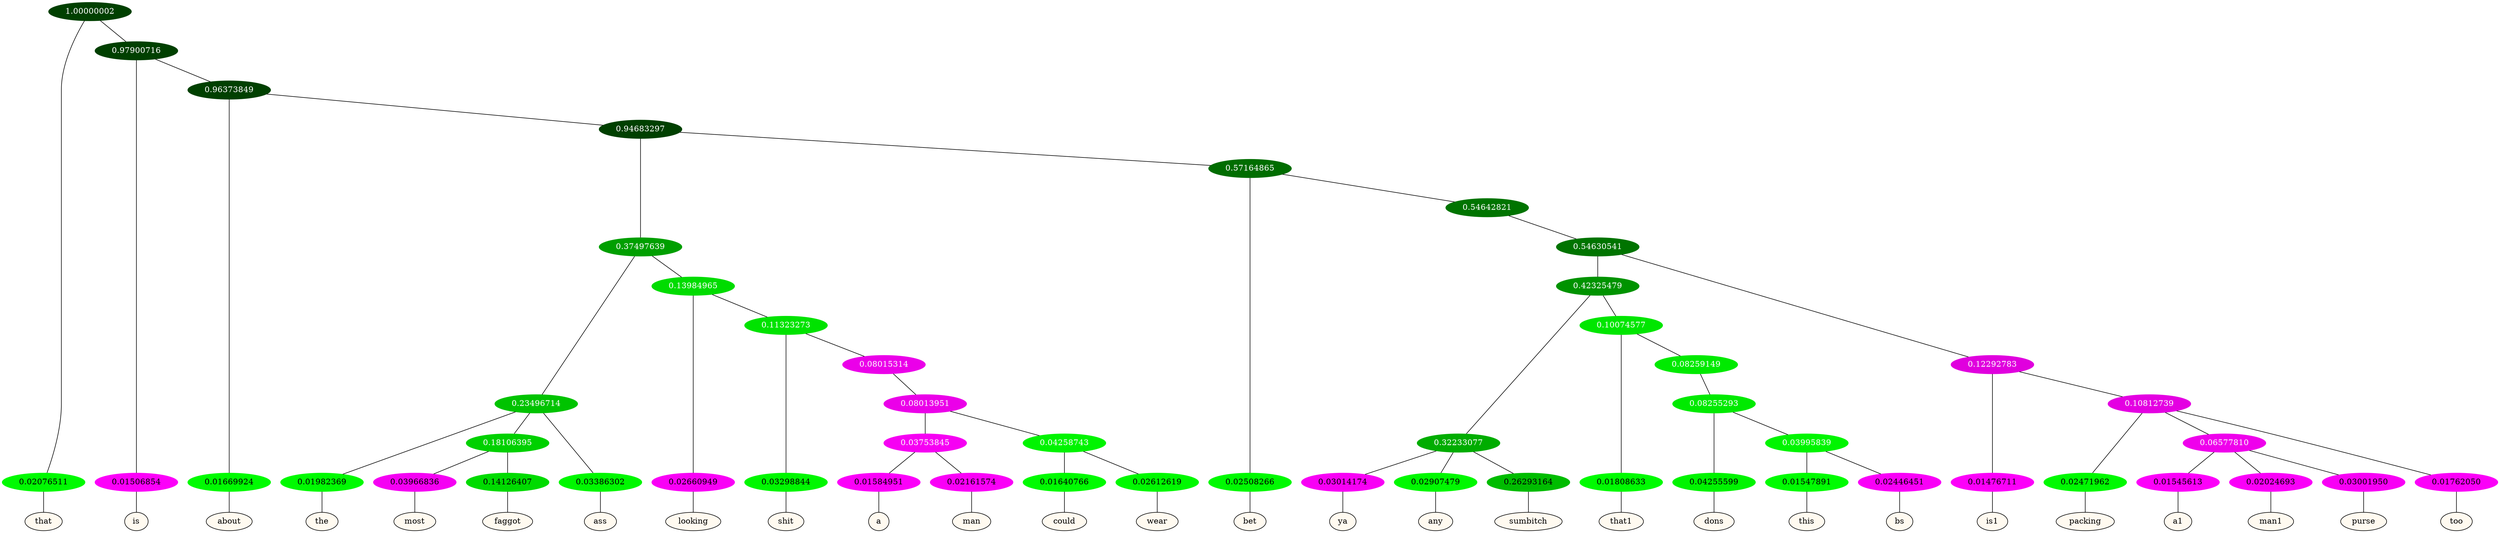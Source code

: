 graph {
	node [format=png height=0.15 nodesep=0.001 ordering=out overlap=prism overlap_scaling=0.01 ranksep=0.001 ratio=0.2 style=filled width=0.15]
	{
		rank=same
		a_w_1 [label=that color=black fillcolor=floralwhite style="filled,solid"]
		a_w_3 [label=is color=black fillcolor=floralwhite style="filled,solid"]
		a_w_5 [label=about color=black fillcolor=floralwhite style="filled,solid"]
		a_w_13 [label=the color=black fillcolor=floralwhite style="filled,solid"]
		a_w_19 [label=most color=black fillcolor=floralwhite style="filled,solid"]
		a_w_20 [label=faggot color=black fillcolor=floralwhite style="filled,solid"]
		a_w_15 [label=ass color=black fillcolor=floralwhite style="filled,solid"]
		a_w_16 [label=looking color=black fillcolor=floralwhite style="filled,solid"]
		a_w_21 [label=shit color=black fillcolor=floralwhite style="filled,solid"]
		a_w_40 [label=a color=black fillcolor=floralwhite style="filled,solid"]
		a_w_41 [label=man color=black fillcolor=floralwhite style="filled,solid"]
		a_w_42 [label=could color=black fillcolor=floralwhite style="filled,solid"]
		a_w_43 [label=wear color=black fillcolor=floralwhite style="filled,solid"]
		a_w_11 [label=bet color=black fillcolor=floralwhite style="filled,solid"]
		a_w_32 [label=ya color=black fillcolor=floralwhite style="filled,solid"]
		a_w_33 [label=any color=black fillcolor=floralwhite style="filled,solid"]
		a_w_34 [label=sumbitch color=black fillcolor=floralwhite style="filled,solid"]
		a_w_35 [label=that1 color=black fillcolor=floralwhite style="filled,solid"]
		a_w_48 [label=dons color=black fillcolor=floralwhite style="filled,solid"]
		a_w_50 [label=this color=black fillcolor=floralwhite style="filled,solid"]
		a_w_51 [label=bs color=black fillcolor=floralwhite style="filled,solid"]
		a_w_28 [label=is1 color=black fillcolor=floralwhite style="filled,solid"]
		a_w_37 [label=packing color=black fillcolor=floralwhite style="filled,solid"]
		a_w_45 [label=a1 color=black fillcolor=floralwhite style="filled,solid"]
		a_w_46 [label=man1 color=black fillcolor=floralwhite style="filled,solid"]
		a_w_47 [label=purse color=black fillcolor=floralwhite style="filled,solid"]
		a_w_39 [label=too color=black fillcolor=floralwhite style="filled,solid"]
	}
	a_n_1 -- a_w_1
	a_n_3 -- a_w_3
	a_n_5 -- a_w_5
	a_n_13 -- a_w_13
	a_n_19 -- a_w_19
	a_n_20 -- a_w_20
	a_n_15 -- a_w_15
	a_n_16 -- a_w_16
	a_n_21 -- a_w_21
	a_n_40 -- a_w_40
	a_n_41 -- a_w_41
	a_n_42 -- a_w_42
	a_n_43 -- a_w_43
	a_n_11 -- a_w_11
	a_n_32 -- a_w_32
	a_n_33 -- a_w_33
	a_n_34 -- a_w_34
	a_n_35 -- a_w_35
	a_n_48 -- a_w_48
	a_n_50 -- a_w_50
	a_n_51 -- a_w_51
	a_n_28 -- a_w_28
	a_n_37 -- a_w_37
	a_n_45 -- a_w_45
	a_n_46 -- a_w_46
	a_n_47 -- a_w_47
	a_n_39 -- a_w_39
	{
		rank=same
		a_n_1 [label=0.02076511 color="0.334 1.000 0.979" fontcolor=black]
		a_n_3 [label=0.01506854 color="0.835 1.000 0.985" fontcolor=black]
		a_n_5 [label=0.01669924 color="0.334 1.000 0.983" fontcolor=black]
		a_n_13 [label=0.01982369 color="0.334 1.000 0.980" fontcolor=black]
		a_n_19 [label=0.03966836 color="0.835 1.000 0.960" fontcolor=black]
		a_n_20 [label=0.14126407 color="0.334 1.000 0.859" fontcolor=black]
		a_n_15 [label=0.03386302 color="0.334 1.000 0.966" fontcolor=black]
		a_n_16 [label=0.02660949 color="0.835 1.000 0.973" fontcolor=black]
		a_n_21 [label=0.03298844 color="0.334 1.000 0.967" fontcolor=black]
		a_n_40 [label=0.01584951 color="0.835 1.000 0.984" fontcolor=black]
		a_n_41 [label=0.02161574 color="0.835 1.000 0.978" fontcolor=black]
		a_n_42 [label=0.01640766 color="0.334 1.000 0.984" fontcolor=black]
		a_n_43 [label=0.02612619 color="0.334 1.000 0.974" fontcolor=black]
		a_n_11 [label=0.02508266 color="0.334 1.000 0.975" fontcolor=black]
		a_n_32 [label=0.03014174 color="0.835 1.000 0.970" fontcolor=black]
		a_n_33 [label=0.02907479 color="0.334 1.000 0.971" fontcolor=black]
		a_n_34 [label=0.26293164 color="0.334 1.000 0.737" fontcolor=black]
		a_n_35 [label=0.01808633 color="0.334 1.000 0.982" fontcolor=black]
		a_n_48 [label=0.04255599 color="0.334 1.000 0.957" fontcolor=black]
		a_n_50 [label=0.01547891 color="0.334 1.000 0.985" fontcolor=black]
		a_n_51 [label=0.02446451 color="0.835 1.000 0.976" fontcolor=black]
		a_n_28 [label=0.01476711 color="0.835 1.000 0.985" fontcolor=black]
		a_n_37 [label=0.02471962 color="0.334 1.000 0.975" fontcolor=black]
		a_n_45 [label=0.01545613 color="0.835 1.000 0.985" fontcolor=black]
		a_n_46 [label=0.02024693 color="0.835 1.000 0.980" fontcolor=black]
		a_n_47 [label=0.03001950 color="0.835 1.000 0.970" fontcolor=black]
		a_n_39 [label=0.01762050 color="0.835 1.000 0.982" fontcolor=black]
	}
	a_n_0 [label=1.00000002 color="0.334 1.000 0.250" fontcolor=grey99]
	a_n_0 -- a_n_1
	a_n_2 [label=0.97900716 color="0.334 1.000 0.250" fontcolor=grey99]
	a_n_0 -- a_n_2
	a_n_2 -- a_n_3
	a_n_4 [label=0.96373849 color="0.334 1.000 0.250" fontcolor=grey99]
	a_n_2 -- a_n_4
	a_n_4 -- a_n_5
	a_n_6 [label=0.94683297 color="0.334 1.000 0.250" fontcolor=grey99]
	a_n_4 -- a_n_6
	a_n_7 [label=0.37497639 color="0.334 1.000 0.625" fontcolor=grey99]
	a_n_6 -- a_n_7
	a_n_8 [label=0.57164865 color="0.334 1.000 0.428" fontcolor=grey99]
	a_n_6 -- a_n_8
	a_n_9 [label=0.23496714 color="0.334 1.000 0.765" fontcolor=grey99]
	a_n_7 -- a_n_9
	a_n_10 [label=0.13984965 color="0.334 1.000 0.860" fontcolor=grey99]
	a_n_7 -- a_n_10
	a_n_8 -- a_n_11
	a_n_12 [label=0.54642821 color="0.334 1.000 0.454" fontcolor=grey99]
	a_n_8 -- a_n_12
	a_n_9 -- a_n_13
	a_n_14 [label=0.18106395 color="0.334 1.000 0.819" fontcolor=grey99]
	a_n_9 -- a_n_14
	a_n_9 -- a_n_15
	a_n_10 -- a_n_16
	a_n_17 [label=0.11323273 color="0.334 1.000 0.887" fontcolor=grey99]
	a_n_10 -- a_n_17
	a_n_18 [label=0.54630541 color="0.334 1.000 0.454" fontcolor=grey99]
	a_n_12 -- a_n_18
	a_n_14 -- a_n_19
	a_n_14 -- a_n_20
	a_n_17 -- a_n_21
	a_n_22 [label=0.08015314 color="0.835 1.000 0.920" fontcolor=grey99]
	a_n_17 -- a_n_22
	a_n_23 [label=0.42325479 color="0.334 1.000 0.577" fontcolor=grey99]
	a_n_18 -- a_n_23
	a_n_24 [label=0.12292783 color="0.835 1.000 0.877" fontcolor=grey99]
	a_n_18 -- a_n_24
	a_n_25 [label=0.08013951 color="0.835 1.000 0.920" fontcolor=grey99]
	a_n_22 -- a_n_25
	a_n_26 [label=0.32233077 color="0.334 1.000 0.678" fontcolor=grey99]
	a_n_23 -- a_n_26
	a_n_27 [label=0.10074577 color="0.334 1.000 0.899" fontcolor=grey99]
	a_n_23 -- a_n_27
	a_n_24 -- a_n_28
	a_n_29 [label=0.10812739 color="0.835 1.000 0.892" fontcolor=grey99]
	a_n_24 -- a_n_29
	a_n_30 [label=0.03753845 color="0.835 1.000 0.962" fontcolor=grey99]
	a_n_25 -- a_n_30
	a_n_31 [label=0.04258743 color="0.334 1.000 0.957" fontcolor=grey99]
	a_n_25 -- a_n_31
	a_n_26 -- a_n_32
	a_n_26 -- a_n_33
	a_n_26 -- a_n_34
	a_n_27 -- a_n_35
	a_n_36 [label=0.08259149 color="0.334 1.000 0.917" fontcolor=grey99]
	a_n_27 -- a_n_36
	a_n_29 -- a_n_37
	a_n_38 [label=0.06577810 color="0.835 1.000 0.934" fontcolor=grey99]
	a_n_29 -- a_n_38
	a_n_29 -- a_n_39
	a_n_30 -- a_n_40
	a_n_30 -- a_n_41
	a_n_31 -- a_n_42
	a_n_31 -- a_n_43
	a_n_44 [label=0.08255293 color="0.334 1.000 0.917" fontcolor=grey99]
	a_n_36 -- a_n_44
	a_n_38 -- a_n_45
	a_n_38 -- a_n_46
	a_n_38 -- a_n_47
	a_n_44 -- a_n_48
	a_n_49 [label=0.03995839 color="0.334 1.000 0.960" fontcolor=grey99]
	a_n_44 -- a_n_49
	a_n_49 -- a_n_50
	a_n_49 -- a_n_51
}
